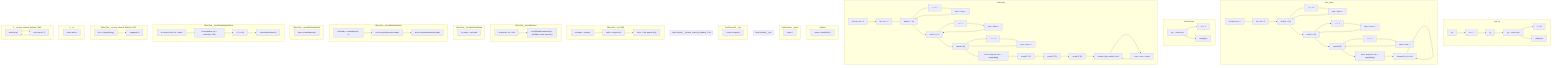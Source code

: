 graph TD
subgraph test_try
    test_try_68["try"]
    test_try_69["a += 1"]
    test_try_70["try"]
    test_try_71["try ... catch (err)"]
    test_try_72["a = 19"]:::exitNode
    test_try_73["dump(err)"]:::exitNode
    test_try_68 --> test_try_69
    test_try_69 --> test_try_70
    test_try_70 --> test_try_71
    test_try_71 --> test_try_72
    test_try_71 --> test_try_73
end
subgraph test_loops
    test_loops_74["let sum: Int = 0"]
    test_loops_75["let i: Int = 0"]
    test_loops_76["while (i &lt; 10)"]
    test_loops_77["i = i + 1"]
    test_loops_78["sum = sum + i"]
    test_loops_79["until (i &gt; 10)"]
    test_loops_80["i = i - 1"]
    test_loops_81["sum = sum + i"]
    test_loops_82["repeat (10)"]
    test_loops_83["i = i + 1"]
    test_loops_84["sum = sum + i"]
    test_loops_85["let m: map&lt;Int, Int&gt; = emptyMap()"]
    test_loops_86["foreach ((k, v) of m)"]
    test_loops_74 --> test_loops_75
    test_loops_75 --> test_loops_76
    test_loops_76 --> test_loops_77
    test_loops_77 --> test_loops_78
    test_loops_78 --> test_loops_76
    test_loops_76 --> test_loops_79
    test_loops_79 --> test_loops_80
    test_loops_80 --> test_loops_81
    test_loops_81 --> test_loops_79
    test_loops_79 --> test_loops_82
    test_loops_82 --> test_loops_83
    test_loops_83 --> test_loops_84
    test_loops_84 --> test_loops_82
    test_loops_82 --> test_loops_85
    test_loops_85 --> test_loops_86
    test_loops_86 --> test_loops_86
end
subgraph testTryCatch
    testTryCatch_87["try ... catch (err)"]
    testTryCatch_88["a += 1"]:::exitNode
    testTryCatch_89["dump(err)"]:::exitNode
    testTryCatch_87 --> testTryCatch_88
    testTryCatch_87 --> testTryCatch_89
end
subgraph testLoops
    testLoops_90["let sum: Int = 0"]
    testLoops_91["let i: Int = 0"]
    testLoops_92["while (i &lt; 10)"]
    testLoops_93["i = i + 1"]
    testLoops_94["sum = sum + i"]
    testLoops_95["until (i &lt;= 0)"]
    testLoops_96["i = i - 1"]
    testLoops_97["sum = sum + i"]
    testLoops_98["repeat (10)"]
    testLoops_99["i = i + 1"]
    testLoops_100["sum = sum + i"]
    testLoops_101["let m: map&lt;Int, Int&gt; = emptyMap()"]
    testLoops_102["m.set(1, 10)"]
    testLoops_103["m.set(2, 20)"]
    testLoops_104["m.set(3, 30)"]
    testLoops_105["foreach ((key, value) of m)"]
    testLoops_106["sum = sum + value"]
    testLoops_90 --> testLoops_91
    testLoops_91 --> testLoops_92
    testLoops_92 --> testLoops_93
    testLoops_93 --> testLoops_94
    testLoops_94 --> testLoops_92
    testLoops_92 --> testLoops_95
    testLoops_95 --> testLoops_96
    testLoops_96 --> testLoops_97
    testLoops_97 --> testLoops_95
    testLoops_95 --> testLoops_98
    testLoops_98 --> testLoops_99
    testLoops_99 --> testLoops_100
    testLoops_100 --> testLoops_98
    testLoops_98 --> testLoops_101
    testLoops_101 --> testLoops_102
    testLoops_102 --> testLoops_103
    testLoops_103 --> testLoops_104
    testLoops_104 --> testLoops_105
    testLoops_105 --> testLoops_106
    testLoops_106 --> testLoops_105
end
subgraph callAsm
    callAsm_107["return s.loadRefEx()"]:::exitNode
end
subgraph TestContract__getter
    TestContract__getter_108["return 0"]:::exitNode
end
subgraph TestContractF__test
end
subgraph TestContractT__test
    TestContractT__test_109["return self.getA()"]:::exitNode
end
subgraph TestContractT__receive_external_fallback_1722
end
subgraph EffectTest__init_2038
    EffectTest__init_2038_110["self.addr = sender()"]
    EffectTest__init_2038_111["self.b = beginCell()"]
    EffectTest__init_2038_112["self.s = S{b: beginCell()}"]:::exitNode
    EffectTest__init_2038_110 --> EffectTest__init_2038_111
    EffectTest__init_2038_111 --> EffectTest__init_2038_112
end
subgraph EffectTest__funcWithSend
    EffectTest__funcWithSend_113["let amount: Int = 100"]
    EffectTest__funcWithSend_114["send(SendParameters{to: self.addr, value: amount})"]:::exitNode
    EffectTest__funcWithSend_113 --> EffectTest__funcWithSend_114
end
subgraph EffectTest__funcWithStateRead
    EffectTest__funcWithStateRead_115["let value = self.addr"]:::exitNode
end
subgraph EffectTest__funcWithStateWrite1
    EffectTest__funcWithStateWrite1_116["self.addr = newAddress(0, 0)"]
    EffectTest__funcWithStateWrite1_117["self.b.storeAddress(self.addr)"]
    EffectTest__funcWithStateWrite1_118["self.s.b.storeAddress(self.addr)"]:::exitNode
    EffectTest__funcWithStateWrite1_116 --> EffectTest__funcWithStateWrite1_117
    EffectTest__funcWithStateWrite1_117 --> EffectTest__funcWithStateWrite1_118
end
subgraph EffectTest__funcWithStateWrite2
    EffectTest__funcWithStateWrite2_119["return s.loadAddress()"]:::exitNode
end
subgraph EffectTest__funcWithMultipleEffects
    EffectTest__funcWithMultipleEffects_120["let currentTime: Int = now()"]
    EffectTest__funcWithMultipleEffects_121["let randValue: Int = random(1, 100)"]
    EffectTest__funcWithMultipleEffects_122["if (1 &gt; 42)"]
    EffectTest__funcWithMultipleEffects_123["nativeRandomizeLt()"]:::exitNode
    EffectTest__funcWithMultipleEffects_120 --> EffectTest__funcWithMultipleEffects_121
    EffectTest__funcWithMultipleEffects_121 --> EffectTest__funcWithMultipleEffects_122
    EffectTest__funcWithMultipleEffects_122 --> EffectTest__funcWithMultipleEffects_123
end
subgraph EffectTest__receive_internal_fallback_2037
    EffectTest__receive_internal_fallback_2037_124["let a = beginString()"]
    EffectTest__receive_internal_fallback_2037_125["a.append('f')"]:::exitNode
    EffectTest__receive_internal_fallback_2037_124 --> EffectTest__receive_internal_fallback_2037_125
end
subgraph A__m
    A__m_126["return self.m"]:::exitNode
end
subgraph A__receive_internal_fallback_2083
    A__receive_internal_fallback_2083_127["while (true)"]
    A__receive_internal_fallback_2083_128["self.m.set(1, 2)"]
    A__receive_internal_fallback_2083_127 --> A__receive_internal_fallback_2083_128
    A__receive_internal_fallback_2083_128 --> A__receive_internal_fallback_2083_127
end